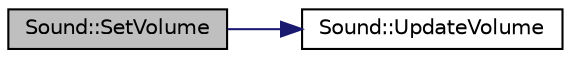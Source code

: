 digraph "Sound::SetVolume"
{
  edge [fontname="Helvetica",fontsize="10",labelfontname="Helvetica",labelfontsize="10"];
  node [fontname="Helvetica",fontsize="10",shape=record];
  rankdir="LR";
  Node1 [label="Sound::SetVolume",height=0.2,width=0.4,color="black", fillcolor="grey75", style="filled", fontcolor="black"];
  Node1 -> Node2 [color="midnightblue",fontsize="10",style="solid",fontname="Helvetica"];
  Node2 [label="Sound::UpdateVolume",height=0.2,width=0.4,color="black", fillcolor="white", style="filled",URL="$d0/d9e/class_sound.html#af2c65deb5c9c7ab2cbf71c2052193e3f",tooltip="Internal member functions to update music volume according to global volume. "];
}
